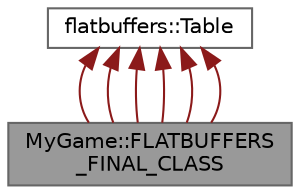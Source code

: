 digraph "MyGame::FLATBUFFERS_FINAL_CLASS"
{
 // LATEX_PDF_SIZE
  bgcolor="transparent";
  edge [fontname=Helvetica,fontsize=10,labelfontname=Helvetica,labelfontsize=10];
  node [fontname=Helvetica,fontsize=10,shape=box,height=0.2,width=0.4];
  Node1 [id="Node000001",label="MyGame::FLATBUFFERS\l_FINAL_CLASS",height=0.2,width=0.4,color="gray40", fillcolor="grey60", style="filled", fontcolor="black",tooltip=" "];
  Node2 -> Node1 [id="edge7_Node000001_Node000002",dir="back",color="firebrick4",style="solid",tooltip=" "];
  Node2 [id="Node000002",label="flatbuffers::Table",height=0.2,width=0.4,color="gray40", fillcolor="white", style="filled",URL="$classflatbuffers_1_1Table.html",tooltip=" "];
  Node2 -> Node1 [id="edge8_Node000001_Node000002",dir="back",color="firebrick4",style="solid",tooltip=" "];
  Node2 -> Node1 [id="edge9_Node000001_Node000002",dir="back",color="firebrick4",style="solid",tooltip=" "];
  Node2 -> Node1 [id="edge10_Node000001_Node000002",dir="back",color="firebrick4",style="solid",tooltip=" "];
  Node2 -> Node1 [id="edge11_Node000001_Node000002",dir="back",color="firebrick4",style="solid",tooltip=" "];
  Node2 -> Node1 [id="edge12_Node000001_Node000002",dir="back",color="firebrick4",style="solid",tooltip=" "];
}
